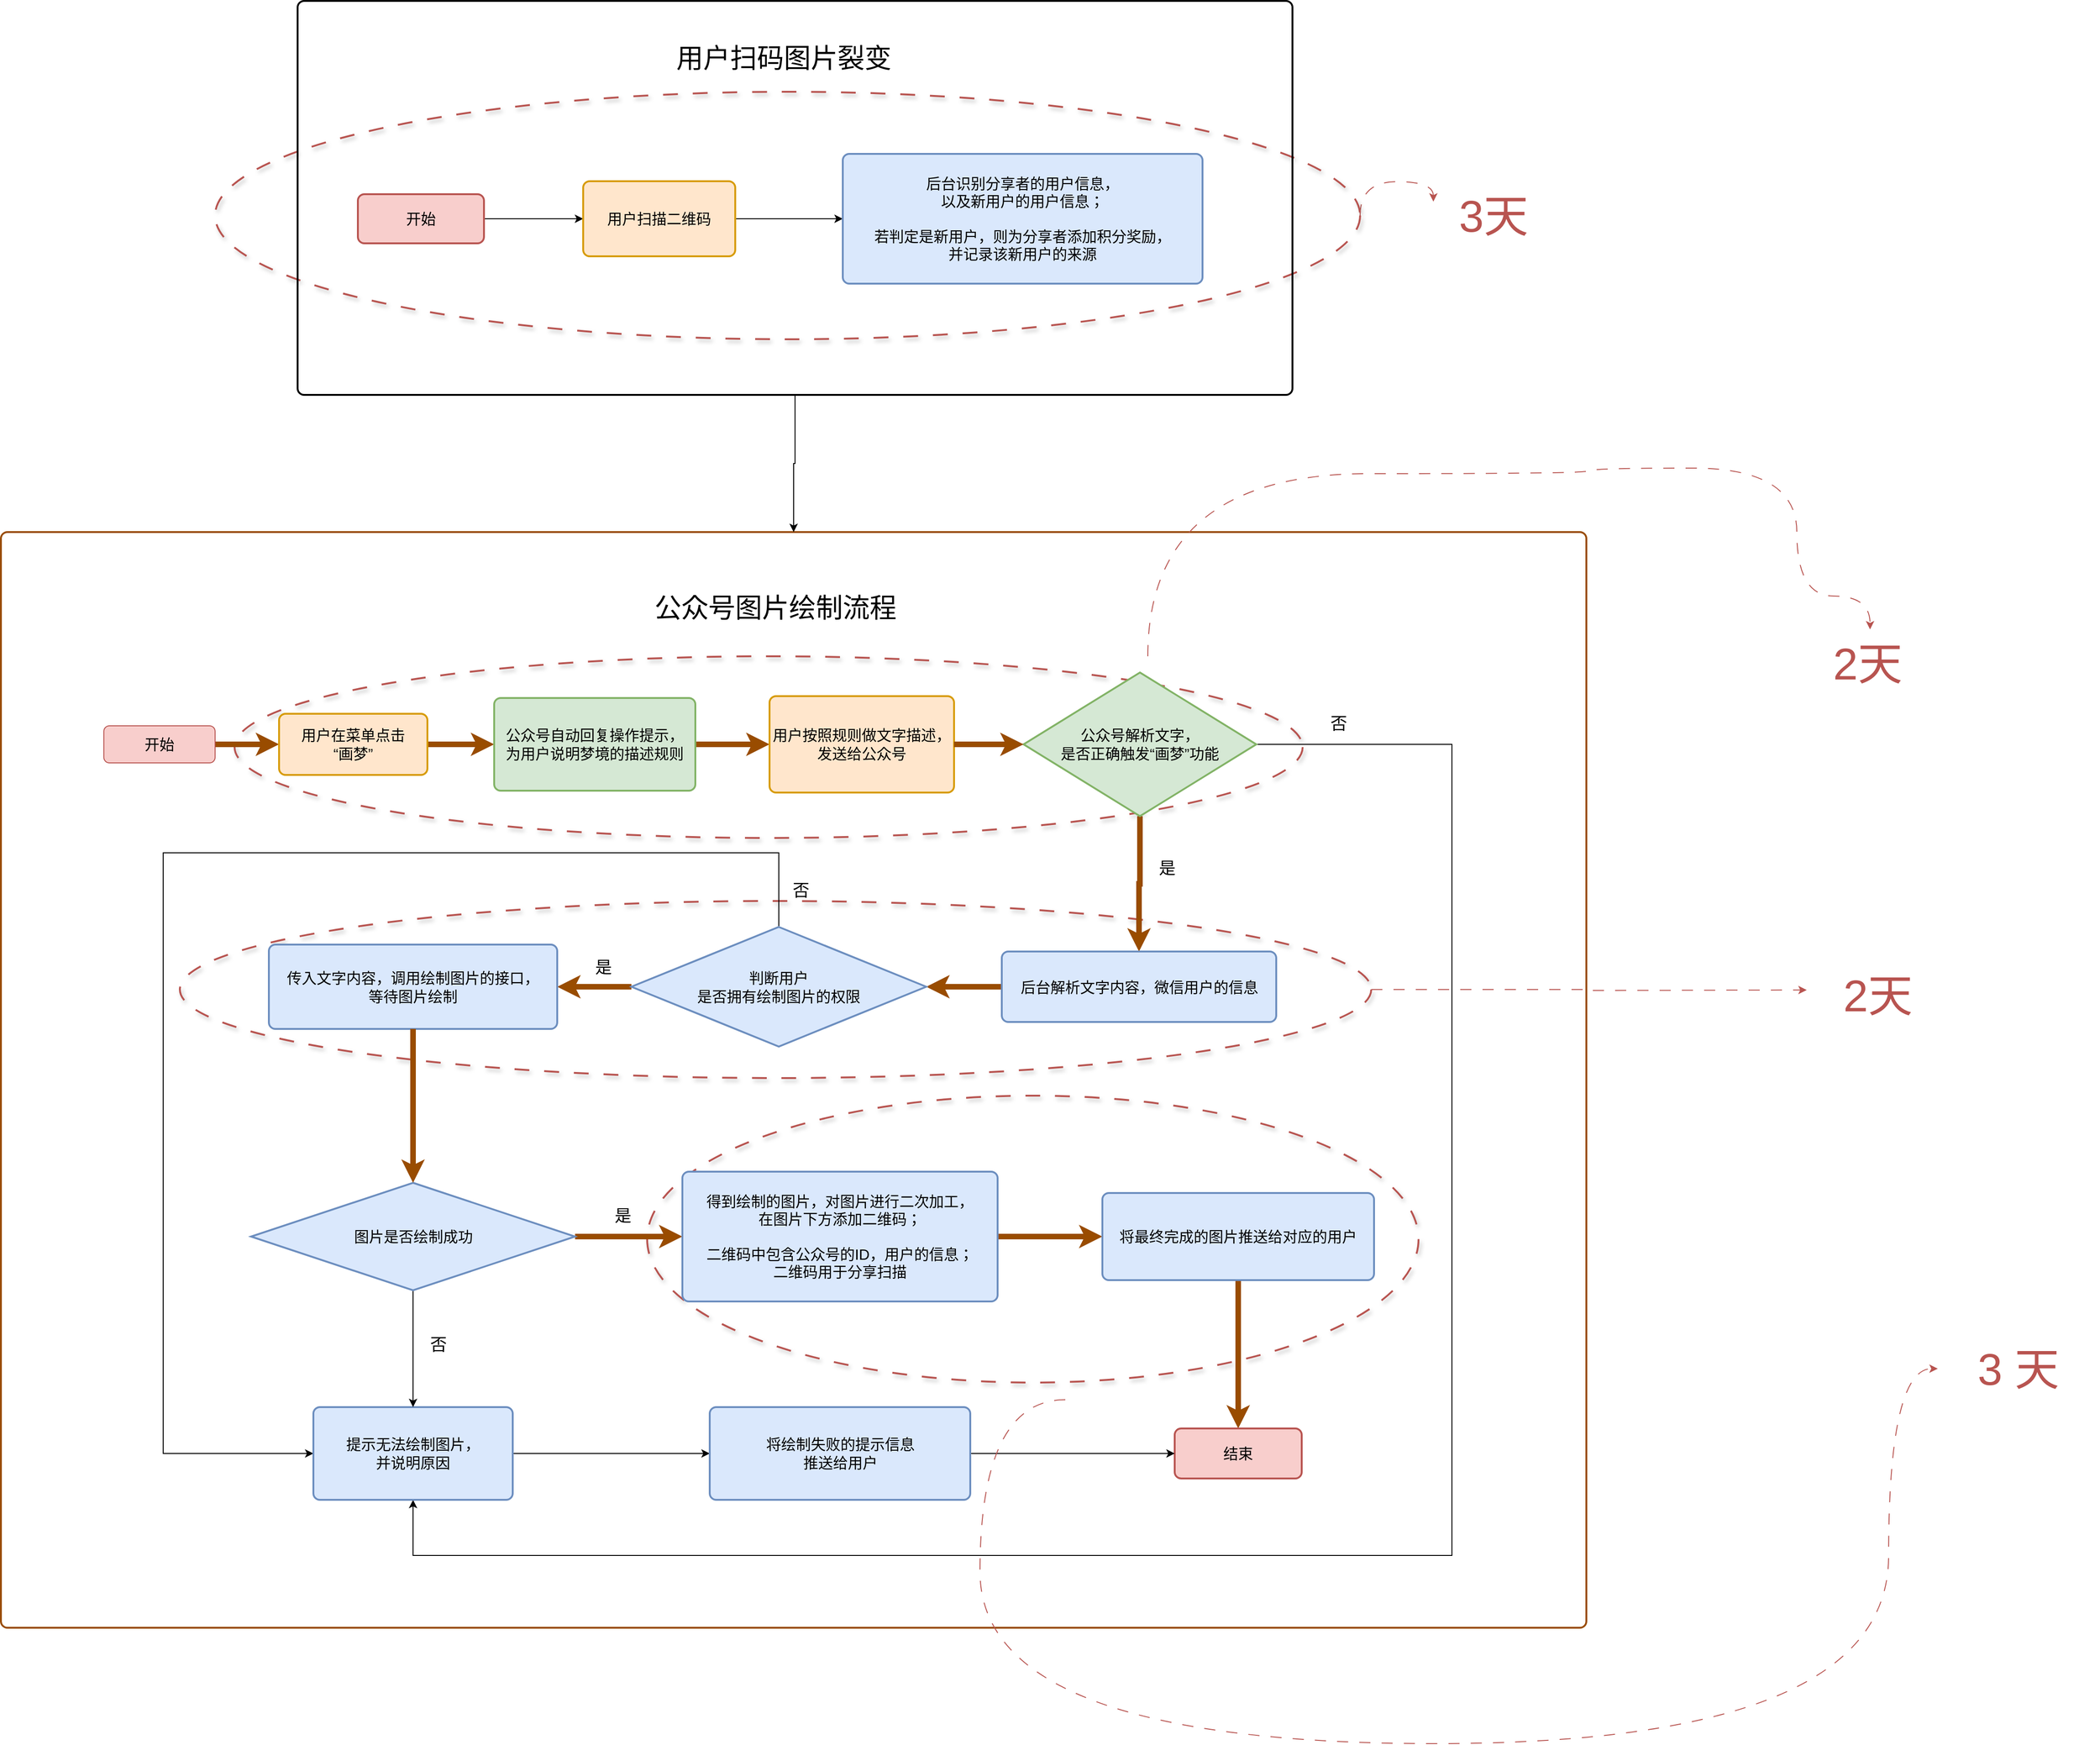<mxfile version="23.1.1" type="github">
  <diagram id="C5RBs43oDa-KdzZeNtuy" name="Page-1">
    <mxGraphModel dx="3596" dy="2382" grid="0" gridSize="10" guides="1" tooltips="1" connect="1" arrows="1" fold="1" page="0" pageScale="1" pageWidth="827" pageHeight="1169" background="none" math="0" shadow="0">
      <root>
        <mxCell id="WIyWlLk6GJQsqaUBKTNV-0" />
        <mxCell id="WIyWlLk6GJQsqaUBKTNV-1" parent="WIyWlLk6GJQsqaUBKTNV-0" />
        <mxCell id="sj2lnTMcZ8h3ANVrbfql-87" value="" style="strokeWidth=2;html=1;shape=mxgraph.flowchart.start_1;whiteSpace=wrap;dashed=1;dashPattern=8 8;shadow=1;fillColor=none;strokeColor=#b85450;" vertex="1" parent="WIyWlLk6GJQsqaUBKTNV-1">
          <mxGeometry x="353" y="692" width="832" height="309.5" as="geometry" />
        </mxCell>
        <mxCell id="sj2lnTMcZ8h3ANVrbfql-86" value="" style="strokeWidth=2;html=1;shape=mxgraph.flowchart.start_1;whiteSpace=wrap;dashed=1;dashPattern=8 8;shadow=1;fillColor=none;strokeColor=#b85450;" vertex="1" parent="WIyWlLk6GJQsqaUBKTNV-1">
          <mxGeometry x="-151" y="482" width="1285" height="191" as="geometry" />
        </mxCell>
        <mxCell id="sj2lnTMcZ8h3ANVrbfql-88" value="" style="strokeWidth=2;html=1;shape=mxgraph.flowchart.start_1;whiteSpace=wrap;dashed=1;dashPattern=8 8;shadow=1;fillColor=none;strokeColor=#b85450;" vertex="1" parent="WIyWlLk6GJQsqaUBKTNV-1">
          <mxGeometry x="-92" y="218" width="1152" height="196" as="geometry" />
        </mxCell>
        <mxCell id="sj2lnTMcZ8h3ANVrbfql-84" style="edgeStyle=orthogonalEdgeStyle;rounded=0;orthogonalLoop=1;jettySize=auto;html=1;exitX=1;exitY=0.5;exitDx=0;exitDy=0;exitPerimeter=0;strokeColor=#b85450;dashed=1;curved=1;dashPattern=12 12;" edge="1" parent="WIyWlLk6GJQsqaUBKTNV-1" source="sj2lnTMcZ8h3ANVrbfql-68" target="sj2lnTMcZ8h3ANVrbfql-79">
          <mxGeometry relative="1" as="geometry">
            <Array as="points">
              <mxPoint x="1122" y="-294" />
              <mxPoint x="1201" y="-294" />
            </Array>
          </mxGeometry>
        </mxCell>
        <mxCell id="sj2lnTMcZ8h3ANVrbfql-68" value="" style="strokeWidth=2;html=1;shape=mxgraph.flowchart.start_1;whiteSpace=wrap;dashed=1;dashPattern=8 8;shadow=1;fillColor=none;strokeColor=#b85450;" vertex="1" parent="WIyWlLk6GJQsqaUBKTNV-1">
          <mxGeometry x="-113" y="-391" width="1235" height="267" as="geometry" />
        </mxCell>
        <mxCell id="sj2lnTMcZ8h3ANVrbfql-65" value="" style="rounded=1;whiteSpace=wrap;html=1;absoluteArcSize=1;arcSize=14;strokeWidth=2;fillColor=none;strokeColor=#994C00;" vertex="1" parent="WIyWlLk6GJQsqaUBKTNV-1">
          <mxGeometry x="-344" y="84" width="1710" height="1182" as="geometry" />
        </mxCell>
        <mxCell id="sj2lnTMcZ8h3ANVrbfql-66" style="edgeStyle=orthogonalEdgeStyle;rounded=0;orthogonalLoop=1;jettySize=auto;html=1;exitX=0.5;exitY=1;exitDx=0;exitDy=0;entryX=0.5;entryY=0;entryDx=0;entryDy=0;" edge="1" parent="WIyWlLk6GJQsqaUBKTNV-1" source="sj2lnTMcZ8h3ANVrbfql-60" target="sj2lnTMcZ8h3ANVrbfql-65">
          <mxGeometry relative="1" as="geometry" />
        </mxCell>
        <mxCell id="sj2lnTMcZ8h3ANVrbfql-60" value="" style="rounded=1;whiteSpace=wrap;html=1;absoluteArcSize=1;arcSize=14;strokeWidth=2;fillColor=none;" vertex="1" parent="WIyWlLk6GJQsqaUBKTNV-1">
          <mxGeometry x="-24" y="-489" width="1073" height="425" as="geometry" />
        </mxCell>
        <mxCell id="sj2lnTMcZ8h3ANVrbfql-17" style="edgeStyle=orthogonalEdgeStyle;rounded=0;orthogonalLoop=1;jettySize=auto;html=1;exitX=1;exitY=0.5;exitDx=0;exitDy=0;entryX=0;entryY=0.5;entryDx=0;entryDy=0;strokeWidth=6;fillColor=#ffcd28;gradientColor=#ffa500;strokeColor=#994C00;" edge="1" parent="WIyWlLk6GJQsqaUBKTNV-1" source="WIyWlLk6GJQsqaUBKTNV-3" target="sj2lnTMcZ8h3ANVrbfql-0">
          <mxGeometry relative="1" as="geometry" />
        </mxCell>
        <mxCell id="WIyWlLk6GJQsqaUBKTNV-3" value="&lt;font style=&quot;font-size: 16px;&quot;&gt;开始&lt;/font&gt;" style="rounded=1;whiteSpace=wrap;html=1;fontSize=16;glass=0;strokeWidth=1;shadow=0;fillColor=#f8cecc;strokeColor=#b85450;" parent="WIyWlLk6GJQsqaUBKTNV-1" vertex="1">
          <mxGeometry x="-233" y="293" width="120" height="40" as="geometry" />
        </mxCell>
        <mxCell id="sj2lnTMcZ8h3ANVrbfql-18" style="edgeStyle=orthogonalEdgeStyle;rounded=0;orthogonalLoop=1;jettySize=auto;html=1;exitX=1;exitY=0.5;exitDx=0;exitDy=0;strokeWidth=6;fillColor=#ffcd28;gradientColor=#ffa500;strokeColor=#994C00;" edge="1" parent="WIyWlLk6GJQsqaUBKTNV-1" source="sj2lnTMcZ8h3ANVrbfql-0" target="sj2lnTMcZ8h3ANVrbfql-1">
          <mxGeometry relative="1" as="geometry">
            <Array as="points">
              <mxPoint x="138" y="313" />
              <mxPoint x="138" y="313" />
            </Array>
          </mxGeometry>
        </mxCell>
        <mxCell id="sj2lnTMcZ8h3ANVrbfql-0" value="&lt;font style=&quot;font-size: 16px;&quot;&gt;用户在菜单点击&lt;br style=&quot;font-size: 16px;&quot;&gt;“画梦”&lt;/font&gt;" style="rounded=1;whiteSpace=wrap;html=1;absoluteArcSize=1;arcSize=14;strokeWidth=2;fontSize=16;fillColor=#ffe6cc;strokeColor=#d79b00;" vertex="1" parent="WIyWlLk6GJQsqaUBKTNV-1">
          <mxGeometry x="-44" y="280" width="160" height="66" as="geometry" />
        </mxCell>
        <mxCell id="sj2lnTMcZ8h3ANVrbfql-19" style="edgeStyle=orthogonalEdgeStyle;rounded=0;orthogonalLoop=1;jettySize=auto;html=1;exitX=1;exitY=0.5;exitDx=0;exitDy=0;entryX=0;entryY=0.5;entryDx=0;entryDy=0;strokeWidth=6;fillColor=#ffcd28;gradientColor=#ffa500;strokeColor=#994C00;" edge="1" parent="WIyWlLk6GJQsqaUBKTNV-1" source="sj2lnTMcZ8h3ANVrbfql-1" target="sj2lnTMcZ8h3ANVrbfql-2">
          <mxGeometry relative="1" as="geometry" />
        </mxCell>
        <mxCell id="sj2lnTMcZ8h3ANVrbfql-1" value="公众号自动回复操作提示，&lt;br style=&quot;font-size: 16px;&quot;&gt;为用户说明梦境的描述规则" style="rounded=1;whiteSpace=wrap;html=1;absoluteArcSize=1;arcSize=14;strokeWidth=2;fontSize=16;fillColor=#d5e8d4;strokeColor=#82b366;" vertex="1" parent="WIyWlLk6GJQsqaUBKTNV-1">
          <mxGeometry x="188" y="263" width="217" height="100" as="geometry" />
        </mxCell>
        <mxCell id="sj2lnTMcZ8h3ANVrbfql-2" value="用户按照规则做文字描述，&lt;br style=&quot;font-size: 16px;&quot;&gt;发送给公众号" style="rounded=1;whiteSpace=wrap;html=1;absoluteArcSize=1;arcSize=14;strokeWidth=2;fontSize=16;fillColor=#ffe6cc;strokeColor=#d79b00;" vertex="1" parent="WIyWlLk6GJQsqaUBKTNV-1">
          <mxGeometry x="485" y="261" width="199" height="104" as="geometry" />
        </mxCell>
        <mxCell id="sj2lnTMcZ8h3ANVrbfql-35" style="edgeStyle=orthogonalEdgeStyle;rounded=0;orthogonalLoop=1;jettySize=auto;html=1;exitX=0.5;exitY=1;exitDx=0;exitDy=0;exitPerimeter=0;entryX=0.5;entryY=0;entryDx=0;entryDy=0;strokeWidth=6;fillColor=#ffcd28;gradientColor=#ffa500;strokeColor=#994C00;" edge="1" parent="WIyWlLk6GJQsqaUBKTNV-1" source="sj2lnTMcZ8h3ANVrbfql-4" target="sj2lnTMcZ8h3ANVrbfql-5">
          <mxGeometry relative="1" as="geometry" />
        </mxCell>
        <mxCell id="sj2lnTMcZ8h3ANVrbfql-54" style="edgeStyle=orthogonalEdgeStyle;rounded=0;orthogonalLoop=1;jettySize=auto;html=1;exitX=1;exitY=0.5;exitDx=0;exitDy=0;exitPerimeter=0;entryX=0.5;entryY=1;entryDx=0;entryDy=0;" edge="1" parent="WIyWlLk6GJQsqaUBKTNV-1" source="sj2lnTMcZ8h3ANVrbfql-4" target="sj2lnTMcZ8h3ANVrbfql-8">
          <mxGeometry relative="1" as="geometry">
            <Array as="points">
              <mxPoint x="1221" y="313" />
              <mxPoint x="1221" y="1188" />
              <mxPoint x="101" y="1188" />
            </Array>
          </mxGeometry>
        </mxCell>
        <mxCell id="sj2lnTMcZ8h3ANVrbfql-4" value="公众号解析文字，&lt;br style=&quot;font-size: 16px;&quot;&gt;是否正确触发“画梦”功能" style="strokeWidth=2;html=1;shape=mxgraph.flowchart.decision;whiteSpace=wrap;fontSize=16;fillColor=#d5e8d4;strokeColor=#82b366;" vertex="1" parent="WIyWlLk6GJQsqaUBKTNV-1">
          <mxGeometry x="759" y="235.5" width="251" height="155" as="geometry" />
        </mxCell>
        <mxCell id="sj2lnTMcZ8h3ANVrbfql-36" style="edgeStyle=orthogonalEdgeStyle;rounded=0;orthogonalLoop=1;jettySize=auto;html=1;exitX=0;exitY=0.5;exitDx=0;exitDy=0;entryX=1;entryY=0.5;entryDx=0;entryDy=0;entryPerimeter=0;strokeColor=#994C00;strokeWidth=6;fillColor=#ffcd28;gradientColor=#ffa500;" edge="1" parent="WIyWlLk6GJQsqaUBKTNV-1" source="sj2lnTMcZ8h3ANVrbfql-5" target="sj2lnTMcZ8h3ANVrbfql-6">
          <mxGeometry relative="1" as="geometry">
            <mxPoint x="660.143" y="574.786" as="targetPoint" />
          </mxGeometry>
        </mxCell>
        <mxCell id="sj2lnTMcZ8h3ANVrbfql-5" value="后台解析文字内容，微信用户的信息" style="rounded=1;whiteSpace=wrap;html=1;absoluteArcSize=1;arcSize=14;strokeWidth=2;fontSize=16;fillColor=#dae8fc;strokeColor=#6c8ebf;" vertex="1" parent="WIyWlLk6GJQsqaUBKTNV-1">
          <mxGeometry x="735.5" y="536.5" width="296" height="76" as="geometry" />
        </mxCell>
        <mxCell id="sj2lnTMcZ8h3ANVrbfql-37" style="edgeStyle=orthogonalEdgeStyle;rounded=0;orthogonalLoop=1;jettySize=auto;html=1;exitX=0;exitY=0.5;exitDx=0;exitDy=0;exitPerimeter=0;entryX=1;entryY=0.5;entryDx=0;entryDy=0;strokeColor=#994C00;strokeWidth=6;fillColor=#ffcd28;gradientColor=#ffa500;" edge="1" parent="WIyWlLk6GJQsqaUBKTNV-1" source="sj2lnTMcZ8h3ANVrbfql-6" target="sj2lnTMcZ8h3ANVrbfql-10">
          <mxGeometry relative="1" as="geometry" />
        </mxCell>
        <mxCell id="sj2lnTMcZ8h3ANVrbfql-46" style="edgeStyle=orthogonalEdgeStyle;rounded=0;orthogonalLoop=1;jettySize=auto;html=1;exitX=0.5;exitY=0;exitDx=0;exitDy=0;exitPerimeter=0;entryX=0;entryY=0.5;entryDx=0;entryDy=0;" edge="1" parent="WIyWlLk6GJQsqaUBKTNV-1" source="sj2lnTMcZ8h3ANVrbfql-6" target="sj2lnTMcZ8h3ANVrbfql-8">
          <mxGeometry relative="1" as="geometry">
            <Array as="points">
              <mxPoint x="495" y="430" />
              <mxPoint x="-169" y="430" />
              <mxPoint x="-169" y="1078" />
            </Array>
          </mxGeometry>
        </mxCell>
        <mxCell id="sj2lnTMcZ8h3ANVrbfql-6" value="判断用户&lt;br&gt;是否拥有绘制图片的权限" style="strokeWidth=2;html=1;shape=mxgraph.flowchart.decision;whiteSpace=wrap;fontSize=16;fillColor=#dae8fc;strokeColor=#6c8ebf;" vertex="1" parent="WIyWlLk6GJQsqaUBKTNV-1">
          <mxGeometry x="336" y="510" width="318" height="129" as="geometry" />
        </mxCell>
        <mxCell id="sj2lnTMcZ8h3ANVrbfql-45" style="edgeStyle=orthogonalEdgeStyle;rounded=0;orthogonalLoop=1;jettySize=auto;html=1;exitX=1;exitY=0.5;exitDx=0;exitDy=0;entryX=0;entryY=0.5;entryDx=0;entryDy=0;" edge="1" parent="WIyWlLk6GJQsqaUBKTNV-1" source="sj2lnTMcZ8h3ANVrbfql-8" target="sj2lnTMcZ8h3ANVrbfql-63">
          <mxGeometry relative="1" as="geometry">
            <mxPoint x="380" y="1078" as="targetPoint" />
          </mxGeometry>
        </mxCell>
        <mxCell id="sj2lnTMcZ8h3ANVrbfql-8" value="提示无法绘制图片，&lt;br&gt;并说明原因" style="rounded=1;whiteSpace=wrap;html=1;absoluteArcSize=1;arcSize=14;strokeWidth=2;fontSize=16;fillColor=#dae8fc;strokeColor=#6c8ebf;" vertex="1" parent="WIyWlLk6GJQsqaUBKTNV-1">
          <mxGeometry x="-7" y="1028" width="215" height="100" as="geometry" />
        </mxCell>
        <mxCell id="sj2lnTMcZ8h3ANVrbfql-39" style="edgeStyle=orthogonalEdgeStyle;rounded=0;orthogonalLoop=1;jettySize=auto;html=1;exitX=1;exitY=0.5;exitDx=0;exitDy=0;exitPerimeter=0;entryX=0;entryY=0.5;entryDx=0;entryDy=0;strokeColor=#994C00;strokeWidth=6;fillColor=#ffcd28;gradientColor=#ffa500;" edge="1" parent="WIyWlLk6GJQsqaUBKTNV-1" source="sj2lnTMcZ8h3ANVrbfql-9" target="sj2lnTMcZ8h3ANVrbfql-11">
          <mxGeometry relative="1" as="geometry" />
        </mxCell>
        <mxCell id="sj2lnTMcZ8h3ANVrbfql-42" style="edgeStyle=orthogonalEdgeStyle;rounded=0;orthogonalLoop=1;jettySize=auto;html=1;exitX=0.5;exitY=1;exitDx=0;exitDy=0;exitPerimeter=0;entryX=0.5;entryY=0;entryDx=0;entryDy=0;" edge="1" parent="WIyWlLk6GJQsqaUBKTNV-1" source="sj2lnTMcZ8h3ANVrbfql-9" target="sj2lnTMcZ8h3ANVrbfql-8">
          <mxGeometry relative="1" as="geometry" />
        </mxCell>
        <mxCell id="sj2lnTMcZ8h3ANVrbfql-9" value="图片是否绘制成功" style="strokeWidth=2;html=1;shape=mxgraph.flowchart.decision;whiteSpace=wrap;fontSize=16;fillColor=#dae8fc;strokeColor=#6c8ebf;" vertex="1" parent="WIyWlLk6GJQsqaUBKTNV-1">
          <mxGeometry x="-74.25" y="786" width="349.5" height="116" as="geometry" />
        </mxCell>
        <mxCell id="sj2lnTMcZ8h3ANVrbfql-10" value="传入文字内容，调用绘制图片的接口，&lt;br&gt;等待图片绘制" style="rounded=1;whiteSpace=wrap;html=1;absoluteArcSize=1;arcSize=14;strokeWidth=2;fontSize=16;fillColor=#dae8fc;strokeColor=#6c8ebf;" vertex="1" parent="WIyWlLk6GJQsqaUBKTNV-1">
          <mxGeometry x="-55" y="529" width="311" height="91" as="geometry" />
        </mxCell>
        <mxCell id="sj2lnTMcZ8h3ANVrbfql-41" style="edgeStyle=orthogonalEdgeStyle;rounded=0;orthogonalLoop=1;jettySize=auto;html=1;exitX=1;exitY=0.5;exitDx=0;exitDy=0;entryX=0;entryY=0.5;entryDx=0;entryDy=0;strokeColor=#994C00;strokeWidth=6;fillColor=#ffcd28;gradientColor=#ffa500;" edge="1" parent="WIyWlLk6GJQsqaUBKTNV-1" source="sj2lnTMcZ8h3ANVrbfql-11" target="sj2lnTMcZ8h3ANVrbfql-12">
          <mxGeometry relative="1" as="geometry" />
        </mxCell>
        <mxCell id="sj2lnTMcZ8h3ANVrbfql-11" value="得到绘制的图片，对图片进行二次加工，&lt;br&gt;在图片下方添加二维码；&lt;br&gt;&lt;br style=&quot;font-size: 16px;&quot;&gt;二维码中包含公众号的ID，用户的信息；&lt;br style=&quot;font-size: 16px;&quot;&gt;二维码用于分享扫描" style="rounded=1;whiteSpace=wrap;html=1;absoluteArcSize=1;arcSize=14;strokeWidth=2;fontSize=16;fillColor=#dae8fc;strokeColor=#6c8ebf;" vertex="1" parent="WIyWlLk6GJQsqaUBKTNV-1">
          <mxGeometry x="391" y="774" width="340" height="140" as="geometry" />
        </mxCell>
        <mxCell id="sj2lnTMcZ8h3ANVrbfql-44" style="edgeStyle=orthogonalEdgeStyle;rounded=0;orthogonalLoop=1;jettySize=auto;html=1;exitX=0.5;exitY=1;exitDx=0;exitDy=0;entryX=0.5;entryY=0;entryDx=0;entryDy=0;strokeColor=#994C00;strokeWidth=6;fillColor=#ffcd28;gradientColor=#ffa500;" edge="1" parent="WIyWlLk6GJQsqaUBKTNV-1" source="sj2lnTMcZ8h3ANVrbfql-12" target="sj2lnTMcZ8h3ANVrbfql-43">
          <mxGeometry relative="1" as="geometry" />
        </mxCell>
        <mxCell id="sj2lnTMcZ8h3ANVrbfql-12" value="将最终完成的图片推送给对应的用户" style="rounded=1;whiteSpace=wrap;html=1;absoluteArcSize=1;arcSize=14;strokeWidth=2;fontSize=16;fillColor=#dae8fc;strokeColor=#6c8ebf;" vertex="1" parent="WIyWlLk6GJQsqaUBKTNV-1">
          <mxGeometry x="844" y="797" width="293" height="94" as="geometry" />
        </mxCell>
        <mxCell id="sj2lnTMcZ8h3ANVrbfql-58" style="edgeStyle=orthogonalEdgeStyle;rounded=0;orthogonalLoop=1;jettySize=auto;html=1;exitX=1;exitY=0.5;exitDx=0;exitDy=0;entryX=0;entryY=0.5;entryDx=0;entryDy=0;" edge="1" parent="WIyWlLk6GJQsqaUBKTNV-1" source="sj2lnTMcZ8h3ANVrbfql-13" target="sj2lnTMcZ8h3ANVrbfql-14">
          <mxGeometry relative="1" as="geometry" />
        </mxCell>
        <mxCell id="sj2lnTMcZ8h3ANVrbfql-13" value="开始" style="rounded=1;whiteSpace=wrap;html=1;absoluteArcSize=1;arcSize=14;strokeWidth=2;fontSize=16;fillColor=#f8cecc;strokeColor=#b85450;" vertex="1" parent="WIyWlLk6GJQsqaUBKTNV-1">
          <mxGeometry x="41" y="-280.5" width="136" height="53" as="geometry" />
        </mxCell>
        <mxCell id="sj2lnTMcZ8h3ANVrbfql-59" style="edgeStyle=orthogonalEdgeStyle;rounded=0;orthogonalLoop=1;jettySize=auto;html=1;exitX=1;exitY=0.5;exitDx=0;exitDy=0;entryX=0;entryY=0.5;entryDx=0;entryDy=0;" edge="1" parent="WIyWlLk6GJQsqaUBKTNV-1" source="sj2lnTMcZ8h3ANVrbfql-14" target="sj2lnTMcZ8h3ANVrbfql-15">
          <mxGeometry relative="1" as="geometry" />
        </mxCell>
        <mxCell id="sj2lnTMcZ8h3ANVrbfql-14" value="用户扫描二维码" style="rounded=1;whiteSpace=wrap;html=1;absoluteArcSize=1;arcSize=14;strokeWidth=2;fontSize=16;fillColor=#ffe6cc;strokeColor=#d79b00;" vertex="1" parent="WIyWlLk6GJQsqaUBKTNV-1">
          <mxGeometry x="284" y="-294.5" width="164" height="81" as="geometry" />
        </mxCell>
        <mxCell id="sj2lnTMcZ8h3ANVrbfql-15" value="后台识别分享者的用户信息，&lt;br style=&quot;font-size: 16px;&quot;&gt;以及新用户的用户信息；&lt;br style=&quot;font-size: 16px;&quot;&gt;&lt;br style=&quot;font-size: 16px;&quot;&gt;若判定是新用户，则为分享者添加积分奖励，&lt;br&gt;并记录该新用户的来源" style="rounded=1;whiteSpace=wrap;html=1;absoluteArcSize=1;arcSize=14;strokeWidth=2;fontSize=16;fillColor=#dae8fc;strokeColor=#6c8ebf;" vertex="1" parent="WIyWlLk6GJQsqaUBKTNV-1">
          <mxGeometry x="564" y="-324" width="388" height="140" as="geometry" />
        </mxCell>
        <mxCell id="sj2lnTMcZ8h3ANVrbfql-34" style="edgeStyle=orthogonalEdgeStyle;rounded=0;orthogonalLoop=1;jettySize=auto;html=1;exitX=1;exitY=0.5;exitDx=0;exitDy=0;entryX=0;entryY=0.5;entryDx=0;entryDy=0;entryPerimeter=0;strokeWidth=6;fillColor=#ffcd28;gradientColor=#ffa500;strokeColor=#994C00;" edge="1" parent="WIyWlLk6GJQsqaUBKTNV-1" source="sj2lnTMcZ8h3ANVrbfql-2" target="sj2lnTMcZ8h3ANVrbfql-4">
          <mxGeometry relative="1" as="geometry" />
        </mxCell>
        <mxCell id="sj2lnTMcZ8h3ANVrbfql-38" style="edgeStyle=orthogonalEdgeStyle;rounded=0;orthogonalLoop=1;jettySize=auto;html=1;exitX=0.5;exitY=1;exitDx=0;exitDy=0;entryX=0.5;entryY=0;entryDx=0;entryDy=0;entryPerimeter=0;strokeColor=#994C00;strokeWidth=6;fillColor=#ffcd28;gradientColor=#ffa500;" edge="1" parent="WIyWlLk6GJQsqaUBKTNV-1" source="sj2lnTMcZ8h3ANVrbfql-10" target="sj2lnTMcZ8h3ANVrbfql-9">
          <mxGeometry relative="1" as="geometry" />
        </mxCell>
        <mxCell id="sj2lnTMcZ8h3ANVrbfql-43" value="结束" style="rounded=1;whiteSpace=wrap;html=1;absoluteArcSize=1;arcSize=14;strokeWidth=2;fontSize=16;fillColor=#f8cecc;strokeColor=#b85450;" vertex="1" parent="WIyWlLk6GJQsqaUBKTNV-1">
          <mxGeometry x="922" y="1051" width="137" height="54" as="geometry" />
        </mxCell>
        <mxCell id="sj2lnTMcZ8h3ANVrbfql-47" value="是" style="text;strokeColor=none;align=center;fillColor=none;html=1;verticalAlign=middle;whiteSpace=wrap;rounded=0;fontSize=18;" vertex="1" parent="WIyWlLk6GJQsqaUBKTNV-1">
          <mxGeometry x="297" y="807" width="60" height="30" as="geometry" />
        </mxCell>
        <mxCell id="sj2lnTMcZ8h3ANVrbfql-48" value="否" style="text;strokeColor=none;align=center;fillColor=none;html=1;verticalAlign=middle;whiteSpace=wrap;rounded=0;fontSize=18;" vertex="1" parent="WIyWlLk6GJQsqaUBKTNV-1">
          <mxGeometry x="489" y="456" width="60" height="30" as="geometry" />
        </mxCell>
        <mxCell id="sj2lnTMcZ8h3ANVrbfql-49" value="是" style="text;strokeColor=none;align=center;fillColor=none;html=1;verticalAlign=middle;whiteSpace=wrap;rounded=0;fontSize=18;" vertex="1" parent="WIyWlLk6GJQsqaUBKTNV-1">
          <mxGeometry x="276" y="539" width="60" height="30" as="geometry" />
        </mxCell>
        <mxCell id="sj2lnTMcZ8h3ANVrbfql-50" value="是" style="text;strokeColor=none;align=center;fillColor=none;html=1;verticalAlign=middle;whiteSpace=wrap;rounded=0;fontSize=18;" vertex="1" parent="WIyWlLk6GJQsqaUBKTNV-1">
          <mxGeometry x="884" y="432" width="60" height="30" as="geometry" />
        </mxCell>
        <mxCell id="sj2lnTMcZ8h3ANVrbfql-51" value="否" style="text;strokeColor=none;align=center;fillColor=none;html=1;verticalAlign=middle;whiteSpace=wrap;rounded=0;fontSize=18;" vertex="1" parent="WIyWlLk6GJQsqaUBKTNV-1">
          <mxGeometry x="1069" y="276" width="60" height="30" as="geometry" />
        </mxCell>
        <mxCell id="sj2lnTMcZ8h3ANVrbfql-52" value="否" style="text;strokeColor=none;align=center;fillColor=none;html=1;verticalAlign=middle;whiteSpace=wrap;rounded=0;fontSize=18;" vertex="1" parent="WIyWlLk6GJQsqaUBKTNV-1">
          <mxGeometry x="98" y="946" width="60" height="30" as="geometry" />
        </mxCell>
        <mxCell id="sj2lnTMcZ8h3ANVrbfql-62" value="&lt;font style=&quot;font-size: 29px;&quot;&gt;用户扫码图片裂变&lt;/font&gt;" style="text;strokeColor=none;align=center;fillColor=none;html=1;verticalAlign=middle;whiteSpace=wrap;rounded=0;fontSize=29;" vertex="1" parent="WIyWlLk6GJQsqaUBKTNV-1">
          <mxGeometry x="337.5" y="-442" width="325" height="30" as="geometry" />
        </mxCell>
        <mxCell id="sj2lnTMcZ8h3ANVrbfql-64" style="edgeStyle=orthogonalEdgeStyle;rounded=0;orthogonalLoop=1;jettySize=auto;html=1;exitX=1;exitY=0.5;exitDx=0;exitDy=0;entryX=0;entryY=0.5;entryDx=0;entryDy=0;" edge="1" parent="WIyWlLk6GJQsqaUBKTNV-1" source="sj2lnTMcZ8h3ANVrbfql-63" target="sj2lnTMcZ8h3ANVrbfql-43">
          <mxGeometry relative="1" as="geometry" />
        </mxCell>
        <mxCell id="sj2lnTMcZ8h3ANVrbfql-63" value="将绘制失败的提示信息&lt;br&gt;推送给用户" style="rounded=1;whiteSpace=wrap;html=1;absoluteArcSize=1;arcSize=14;strokeWidth=2;fontSize=16;fillColor=#dae8fc;strokeColor=#6c8ebf;" vertex="1" parent="WIyWlLk6GJQsqaUBKTNV-1">
          <mxGeometry x="420.5" y="1028" width="281" height="100" as="geometry" />
        </mxCell>
        <mxCell id="sj2lnTMcZ8h3ANVrbfql-67" value="&lt;font style=&quot;font-size: 29px;&quot;&gt;公众号图片绘制流程&lt;/font&gt;" style="text;strokeColor=none;align=center;fillColor=none;html=1;verticalAlign=middle;whiteSpace=wrap;rounded=0;fontSize=29;" vertex="1" parent="WIyWlLk6GJQsqaUBKTNV-1">
          <mxGeometry x="329" y="151" width="325" height="30" as="geometry" />
        </mxCell>
        <mxCell id="sj2lnTMcZ8h3ANVrbfql-75" value="3 天" style="text;strokeColor=none;align=center;fillColor=none;html=1;verticalAlign=middle;whiteSpace=wrap;rounded=0;fontSize=48;fontColor=#b85450;" vertex="1" parent="WIyWlLk6GJQsqaUBKTNV-1">
          <mxGeometry x="1745" y="971.5" width="174" height="30" as="geometry" />
        </mxCell>
        <mxCell id="sj2lnTMcZ8h3ANVrbfql-77" value="2天" style="text;strokeColor=none;align=center;fillColor=none;html=1;verticalAlign=middle;whiteSpace=wrap;rounded=0;fontSize=48;fontColor=#b85450;" vertex="1" parent="WIyWlLk6GJQsqaUBKTNV-1">
          <mxGeometry x="1624" y="569" width="113" height="30" as="geometry" />
        </mxCell>
        <mxCell id="sj2lnTMcZ8h3ANVrbfql-79" value="3天" style="text;strokeColor=none;align=center;fillColor=none;html=1;verticalAlign=middle;whiteSpace=wrap;rounded=0;fontSize=48;fontColor=#b85450;" vertex="1" parent="WIyWlLk6GJQsqaUBKTNV-1">
          <mxGeometry x="1201" y="-272.5" width="130" height="30" as="geometry" />
        </mxCell>
        <mxCell id="sj2lnTMcZ8h3ANVrbfql-80" value="2天" style="text;strokeColor=none;align=center;fillColor=none;html=1;verticalAlign=middle;whiteSpace=wrap;rounded=0;fontSize=48;fontColor=#b85450;" vertex="1" parent="WIyWlLk6GJQsqaUBKTNV-1">
          <mxGeometry x="1621" y="211" width="97" height="30" as="geometry" />
        </mxCell>
        <mxCell id="sj2lnTMcZ8h3ANVrbfql-94" style="edgeStyle=orthogonalEdgeStyle;rounded=0;orthogonalLoop=1;jettySize=auto;html=1;exitX=1;exitY=0.5;exitDx=0;exitDy=0;exitPerimeter=0;strokeColor=#b85450;dashed=1;dashPattern=12 12;" edge="1" parent="WIyWlLk6GJQsqaUBKTNV-1" source="sj2lnTMcZ8h3ANVrbfql-86">
          <mxGeometry relative="1" as="geometry">
            <mxPoint x="1603.667" y="578" as="targetPoint" />
          </mxGeometry>
        </mxCell>
        <mxCell id="sj2lnTMcZ8h3ANVrbfql-91" style="edgeStyle=orthogonalEdgeStyle;rounded=0;orthogonalLoop=1;jettySize=auto;html=1;entryX=0;entryY=0.5;entryDx=0;entryDy=0;strokeColor=#b85450;dashed=1;dashPattern=12 12;curved=1;" edge="1" parent="WIyWlLk6GJQsqaUBKTNV-1" target="sj2lnTMcZ8h3ANVrbfql-75">
          <mxGeometry relative="1" as="geometry">
            <mxPoint x="804" y="1020" as="sourcePoint" />
            <Array as="points">
              <mxPoint x="712" y="1391" />
              <mxPoint x="1692" y="1391" />
              <mxPoint x="1692" y="987" />
            </Array>
          </mxGeometry>
        </mxCell>
        <mxCell id="sj2lnTMcZ8h3ANVrbfql-92" style="edgeStyle=orthogonalEdgeStyle;rounded=0;orthogonalLoop=1;jettySize=auto;html=1;strokeColor=#b85450;dashed=1;dashPattern=12 12;curved=1;" edge="1" parent="WIyWlLk6GJQsqaUBKTNV-1" source="sj2lnTMcZ8h3ANVrbfql-88">
          <mxGeometry relative="1" as="geometry">
            <mxPoint x="1672" y="189" as="targetPoint" />
            <Array as="points">
              <mxPoint x="893" y="21" />
              <mxPoint x="1369" y="21" />
              <mxPoint x="1369" y="15" />
              <mxPoint x="1593" y="15" />
              <mxPoint x="1593" y="153" />
              <mxPoint x="1672" y="153" />
            </Array>
          </mxGeometry>
        </mxCell>
      </root>
    </mxGraphModel>
  </diagram>
</mxfile>
